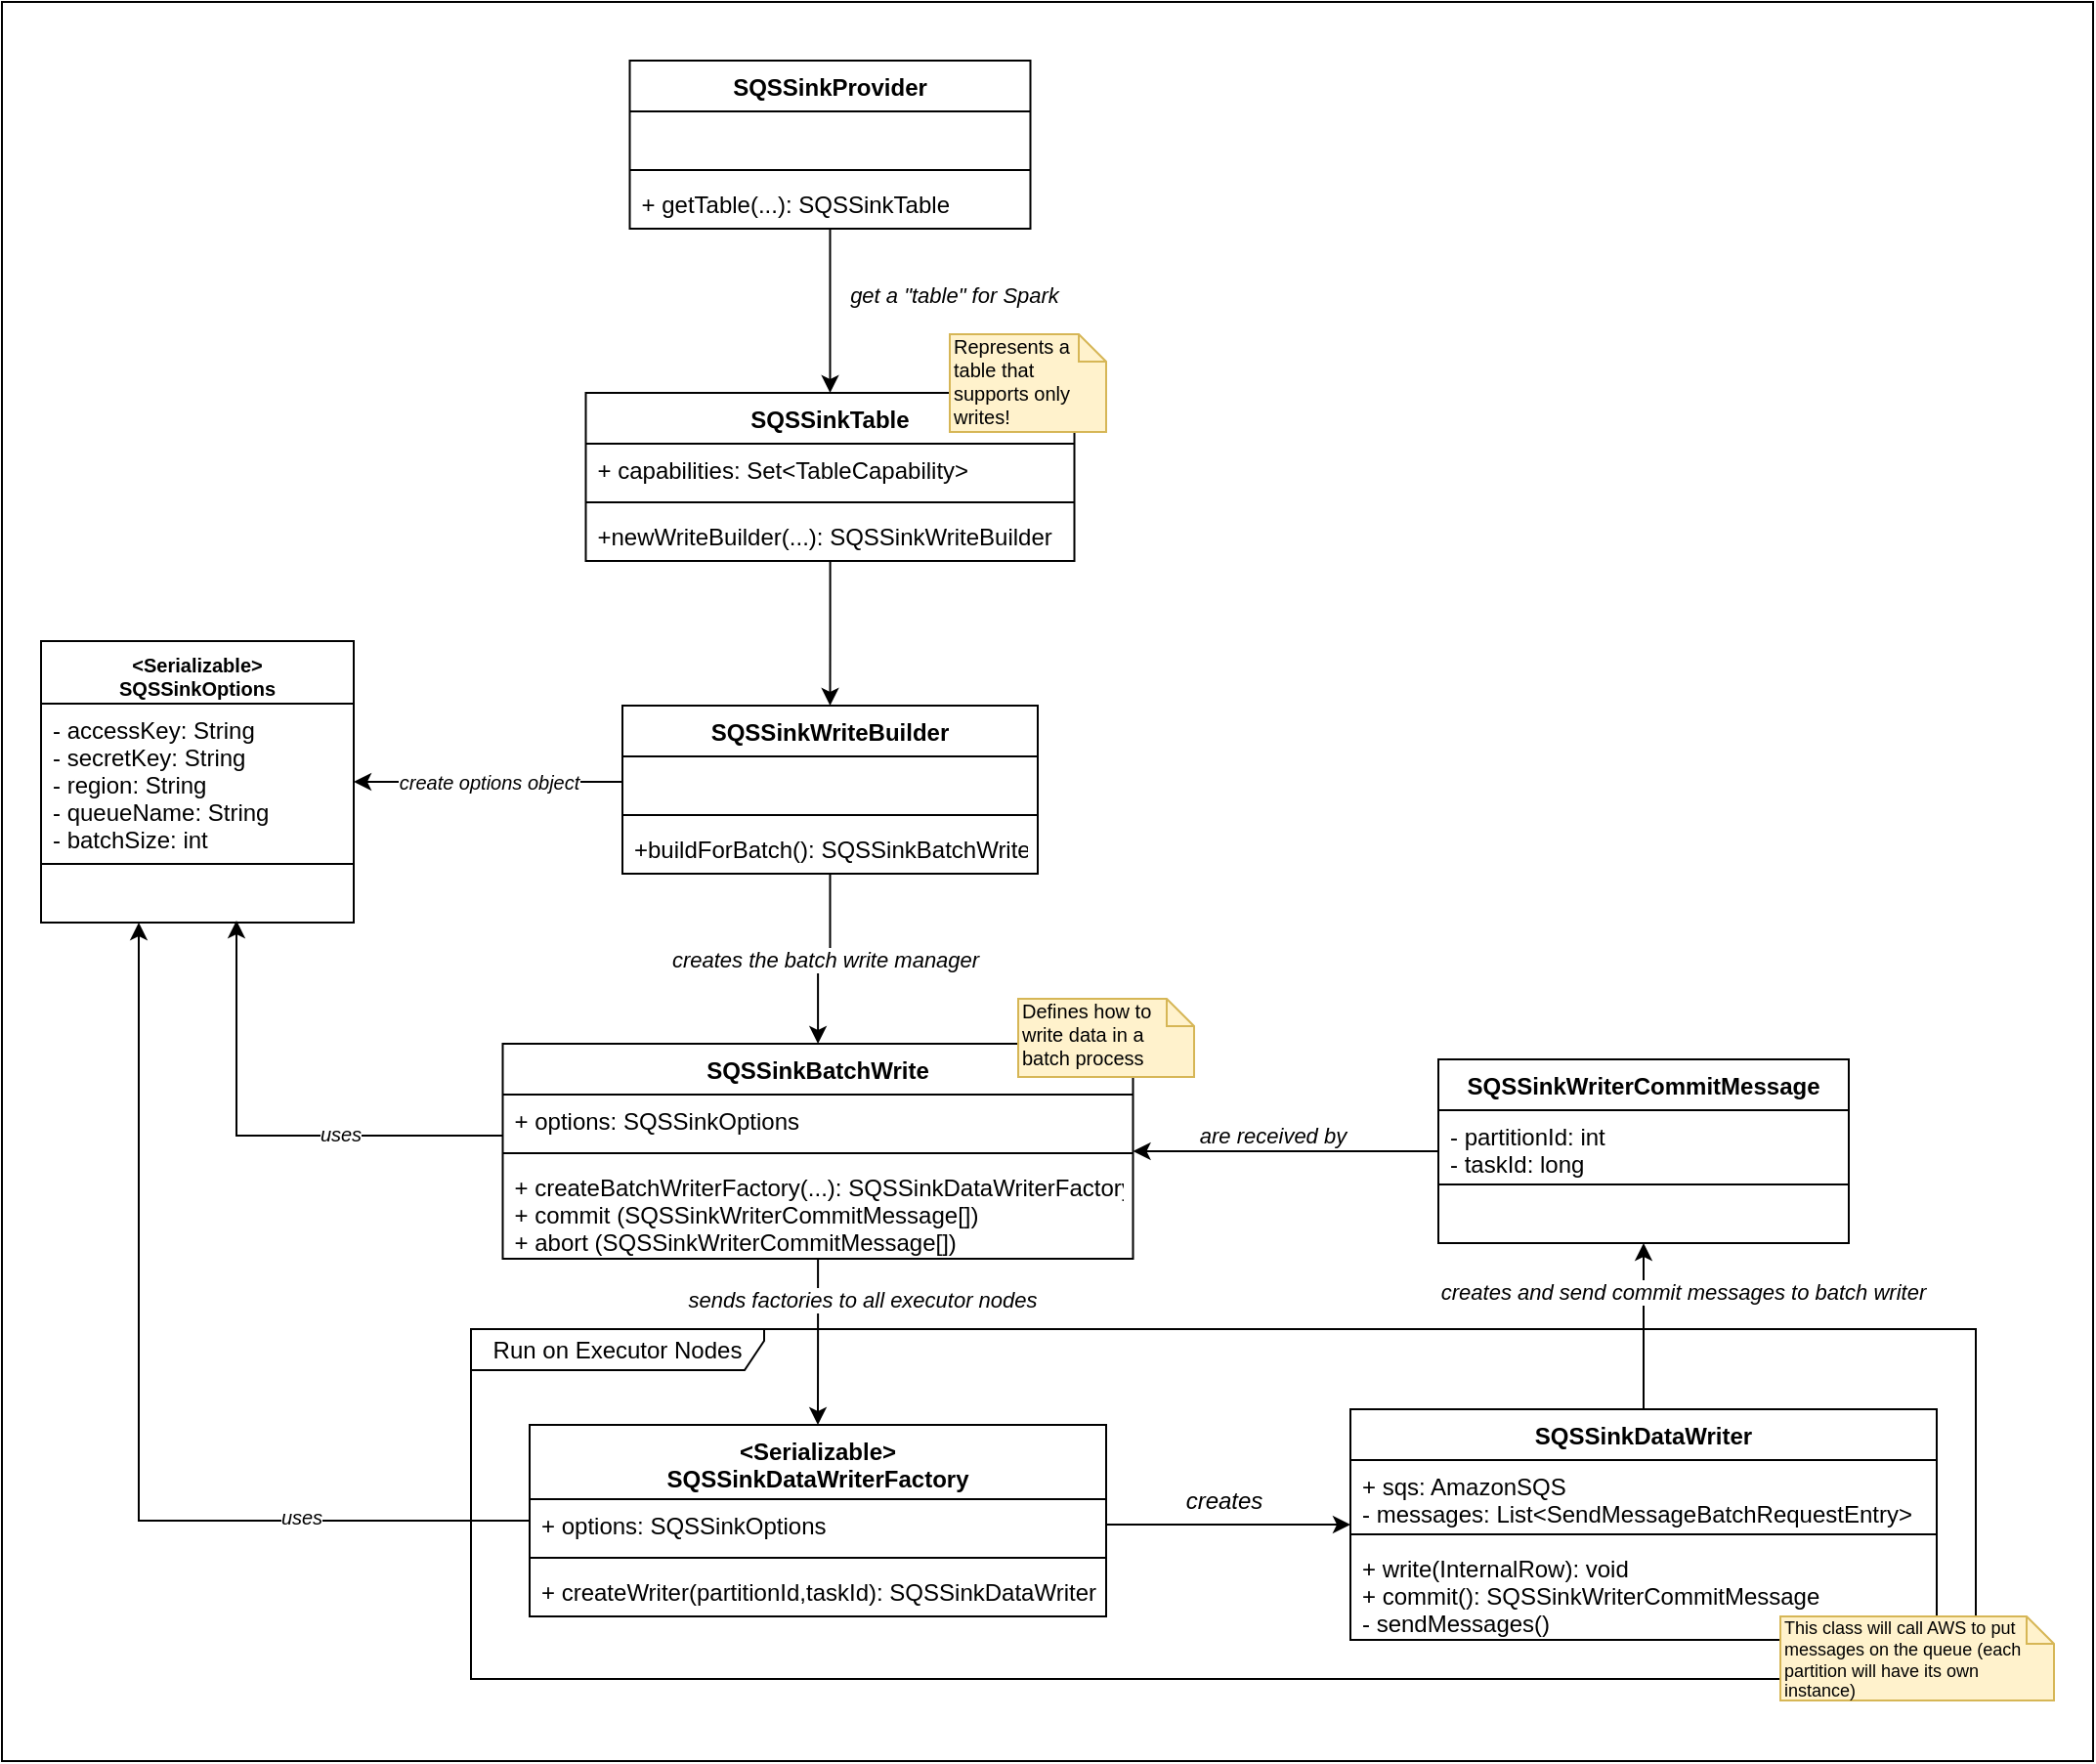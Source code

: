 <mxfile version="14.5.7" type="github">
  <diagram id="8d-3fIY-xKLBhlBK9Z72" name="Page-1">
    <mxGraphModel dx="1117" dy="2164" grid="1" gridSize="10" guides="1" tooltips="1" connect="1" arrows="1" fold="1" page="1" pageScale="1" pageWidth="850" pageHeight="1100" math="0" shadow="0">
      <root>
        <mxCell id="0" />
        <mxCell id="7ALV5jei1pQc-AYIu4Ic-1" value="Background" style="locked=1;" parent="0" />
        <mxCell id="7ALV5jei1pQc-AYIu4Ic-3" value="" style="rounded=0;whiteSpace=wrap;html=1;" vertex="1" parent="7ALV5jei1pQc-AYIu4Ic-1">
          <mxGeometry x="20" y="-120" width="1070" height="900" as="geometry" />
        </mxCell>
        <mxCell id="1" value="Elements" style="" parent="0" />
        <mxCell id="aUiP8YorQjEKPf9iPdD1-36" value="Run on Executor Nodes" style="shape=umlFrame;whiteSpace=wrap;html=1;width=150;height=21;" parent="1" vertex="1">
          <mxGeometry x="260" y="559" width="770" height="179" as="geometry" />
        </mxCell>
        <mxCell id="aUiP8YorQjEKPf9iPdD1-9" value="get a &quot;table&quot; for Spark" style="edgeStyle=orthogonalEdgeStyle;rounded=0;orthogonalLoop=1;jettySize=auto;html=1;entryX=0.5;entryY=0;entryDx=0;entryDy=0;fontStyle=2" parent="1" source="aUiP8YorQjEKPf9iPdD1-1" target="aUiP8YorQjEKPf9iPdD1-5" edge="1">
          <mxGeometry x="-0.191" y="63" relative="1" as="geometry">
            <mxPoint as="offset" />
          </mxGeometry>
        </mxCell>
        <mxCell id="aUiP8YorQjEKPf9iPdD1-14" style="edgeStyle=orthogonalEdgeStyle;rounded=0;orthogonalLoop=1;jettySize=auto;html=1;" parent="1" source="aUiP8YorQjEKPf9iPdD1-5" target="aUiP8YorQjEKPf9iPdD1-10" edge="1">
          <mxGeometry relative="1" as="geometry" />
        </mxCell>
        <mxCell id="aUiP8YorQjEKPf9iPdD1-19" value="creates the batch write manager" style="edgeStyle=orthogonalEdgeStyle;rounded=0;orthogonalLoop=1;jettySize=auto;html=1;fontStyle=2" parent="1" source="aUiP8YorQjEKPf9iPdD1-10" target="aUiP8YorQjEKPf9iPdD1-15" edge="1">
          <mxGeometry relative="1" as="geometry" />
        </mxCell>
        <mxCell id="aUiP8YorQjEKPf9iPdD1-24" value="sends factories to all executor nodes" style="edgeStyle=orthogonalEdgeStyle;rounded=0;orthogonalLoop=1;jettySize=auto;html=1;fontStyle=2" parent="1" source="aUiP8YorQjEKPf9iPdD1-15" target="aUiP8YorQjEKPf9iPdD1-20" edge="1">
          <mxGeometry x="0.001" y="31" relative="1" as="geometry">
            <mxPoint x="-9" y="-21" as="offset" />
          </mxGeometry>
        </mxCell>
        <mxCell id="aUiP8YorQjEKPf9iPdD1-29" style="edgeStyle=orthogonalEdgeStyle;rounded=0;orthogonalLoop=1;jettySize=auto;html=1;" parent="1" source="aUiP8YorQjEKPf9iPdD1-21" target="aUiP8YorQjEKPf9iPdD1-25" edge="1">
          <mxGeometry relative="1" as="geometry" />
        </mxCell>
        <mxCell id="aUiP8YorQjEKPf9iPdD1-39" value="creates" style="text;html=1;align=center;verticalAlign=middle;resizable=0;points=[];labelBackgroundColor=#ffffff;fontStyle=2" parent="aUiP8YorQjEKPf9iPdD1-29" vertex="1" connectable="0">
          <mxGeometry x="0.341" relative="1" as="geometry">
            <mxPoint x="-24.17" y="-12" as="offset" />
          </mxGeometry>
        </mxCell>
        <mxCell id="aUiP8YorQjEKPf9iPdD1-34" value="creates and send commit messages to batch writer" style="edgeStyle=orthogonalEdgeStyle;rounded=0;orthogonalLoop=1;jettySize=auto;html=1;fontStyle=2" parent="1" source="aUiP8YorQjEKPf9iPdD1-25" target="aUiP8YorQjEKPf9iPdD1-30" edge="1">
          <mxGeometry x="0.412" y="-20" relative="1" as="geometry">
            <mxPoint as="offset" />
          </mxGeometry>
        </mxCell>
        <mxCell id="aUiP8YorQjEKPf9iPdD1-35" value="are received by" style="edgeStyle=orthogonalEdgeStyle;rounded=0;orthogonalLoop=1;jettySize=auto;html=1;fontStyle=2" parent="1" source="aUiP8YorQjEKPf9iPdD1-30" target="aUiP8YorQjEKPf9iPdD1-15" edge="1">
          <mxGeometry x="0.088" y="-8" relative="1" as="geometry">
            <mxPoint as="offset" />
          </mxGeometry>
        </mxCell>
        <mxCell id="aUiP8YorQjEKPf9iPdD1-57" style="edgeStyle=orthogonalEdgeStyle;rounded=0;orthogonalLoop=1;jettySize=auto;html=1;fontSize=10;fontColor=none;" parent="1" source="aUiP8YorQjEKPf9iPdD1-20" target="aUiP8YorQjEKPf9iPdD1-53" edge="1">
          <mxGeometry relative="1" as="geometry">
            <Array as="points">
              <mxPoint x="90" y="657" />
            </Array>
          </mxGeometry>
        </mxCell>
        <mxCell id="aUiP8YorQjEKPf9iPdD1-58" value="uses" style="text;html=1;align=center;verticalAlign=middle;resizable=0;points=[];labelBackgroundColor=#ffffff;fontSize=10;fontColor=none;fontStyle=2" parent="aUiP8YorQjEKPf9iPdD1-57" vertex="1" connectable="0">
          <mxGeometry x="-0.535" y="-2" relative="1" as="geometry">
            <mxPoint as="offset" />
          </mxGeometry>
        </mxCell>
        <mxCell id="aUiP8YorQjEKPf9iPdD1-20" value="&lt;Serializable&gt;&#xa;SQSSinkDataWriterFactory" style="swimlane;fontStyle=1;align=center;verticalAlign=top;childLayout=stackLayout;horizontal=1;startSize=38;horizontalStack=0;resizeParent=1;resizeParentMax=0;resizeLast=0;collapsible=1;marginBottom=0;" parent="1" vertex="1">
          <mxGeometry x="290" y="608" width="295" height="98" as="geometry" />
        </mxCell>
        <mxCell id="aUiP8YorQjEKPf9iPdD1-21" value="+ options: SQSSinkOptions" style="text;strokeColor=none;fillColor=none;align=left;verticalAlign=top;spacingLeft=4;spacingRight=4;overflow=hidden;rotatable=0;points=[[0,0.5],[1,0.5]];portConstraint=eastwest;" parent="aUiP8YorQjEKPf9iPdD1-20" vertex="1">
          <mxGeometry y="38" width="295" height="26" as="geometry" />
        </mxCell>
        <mxCell id="aUiP8YorQjEKPf9iPdD1-22" value="" style="line;strokeWidth=1;fillColor=none;align=left;verticalAlign=middle;spacingTop=-1;spacingLeft=3;spacingRight=3;rotatable=0;labelPosition=right;points=[];portConstraint=eastwest;" parent="aUiP8YorQjEKPf9iPdD1-20" vertex="1">
          <mxGeometry y="64" width="295" height="8" as="geometry" />
        </mxCell>
        <mxCell id="aUiP8YorQjEKPf9iPdD1-23" value="+ createWriter(partitionId,taskId): SQSSinkDataWriter" style="text;strokeColor=none;fillColor=none;align=left;verticalAlign=top;spacingLeft=4;spacingRight=4;overflow=hidden;rotatable=0;points=[[0,0.5],[1,0.5]];portConstraint=eastwest;" parent="aUiP8YorQjEKPf9iPdD1-20" vertex="1">
          <mxGeometry y="72" width="295" height="26" as="geometry" />
        </mxCell>
        <mxCell id="aUiP8YorQjEKPf9iPdD1-25" value="SQSSinkDataWriter" style="swimlane;fontStyle=1;align=center;verticalAlign=top;childLayout=stackLayout;horizontal=1;startSize=26;horizontalStack=0;resizeParent=1;resizeParentMax=0;resizeLast=0;collapsible=1;marginBottom=0;" parent="1" vertex="1">
          <mxGeometry x="710" y="600" width="300" height="118" as="geometry" />
        </mxCell>
        <mxCell id="aUiP8YorQjEKPf9iPdD1-26" value="+ sqs: AmazonSQS&#xa;- messages: List&lt;SendMessageBatchRequestEntry&gt;" style="text;strokeColor=none;fillColor=none;align=left;verticalAlign=top;spacingLeft=4;spacingRight=4;overflow=hidden;rotatable=0;points=[[0,0.5],[1,0.5]];portConstraint=eastwest;" parent="aUiP8YorQjEKPf9iPdD1-25" vertex="1">
          <mxGeometry y="26" width="300" height="34" as="geometry" />
        </mxCell>
        <mxCell id="aUiP8YorQjEKPf9iPdD1-27" value="" style="line;strokeWidth=1;fillColor=none;align=left;verticalAlign=middle;spacingTop=-1;spacingLeft=3;spacingRight=3;rotatable=0;labelPosition=right;points=[];portConstraint=eastwest;" parent="aUiP8YorQjEKPf9iPdD1-25" vertex="1">
          <mxGeometry y="60" width="300" height="8" as="geometry" />
        </mxCell>
        <mxCell id="aUiP8YorQjEKPf9iPdD1-28" value="+ write(InternalRow): void&#xa;+ commit(): SQSSinkWriterCommitMessage&#xa;- sendMessages()" style="text;strokeColor=none;fillColor=none;align=left;verticalAlign=top;spacingLeft=4;spacingRight=4;overflow=hidden;rotatable=0;points=[[0,0.5],[1,0.5]];portConstraint=eastwest;" parent="aUiP8YorQjEKPf9iPdD1-25" vertex="1">
          <mxGeometry y="68" width="300" height="50" as="geometry" />
        </mxCell>
        <mxCell id="aUiP8YorQjEKPf9iPdD1-30" value="SQSSinkWriterCommitMessage" style="swimlane;fontStyle=1;align=center;verticalAlign=top;childLayout=stackLayout;horizontal=1;startSize=26;horizontalStack=0;resizeParent=1;resizeParentMax=0;resizeLast=0;collapsible=1;marginBottom=0;" parent="1" vertex="1">
          <mxGeometry x="755" y="421" width="210" height="94" as="geometry" />
        </mxCell>
        <mxCell id="aUiP8YorQjEKPf9iPdD1-31" value="- partitionId: int&#xa;- taskId: long" style="text;strokeColor=none;fillColor=none;align=left;verticalAlign=top;spacingLeft=4;spacingRight=4;overflow=hidden;rotatable=0;points=[[0,0.5],[1,0.5]];portConstraint=eastwest;" parent="aUiP8YorQjEKPf9iPdD1-30" vertex="1">
          <mxGeometry y="26" width="210" height="34" as="geometry" />
        </mxCell>
        <mxCell id="aUiP8YorQjEKPf9iPdD1-32" value="" style="line;strokeWidth=1;fillColor=none;align=left;verticalAlign=middle;spacingTop=-1;spacingLeft=3;spacingRight=3;rotatable=0;labelPosition=right;points=[];portConstraint=eastwest;" parent="aUiP8YorQjEKPf9iPdD1-30" vertex="1">
          <mxGeometry y="60" width="210" height="8" as="geometry" />
        </mxCell>
        <mxCell id="aUiP8YorQjEKPf9iPdD1-33" value="+" style="text;strokeColor=none;fillColor=none;align=left;verticalAlign=top;spacingLeft=4;spacingRight=4;overflow=hidden;rotatable=0;points=[[0,0.5],[1,0.5]];portConstraint=eastwest;noLabel=1;fontColor=none;" parent="aUiP8YorQjEKPf9iPdD1-30" vertex="1">
          <mxGeometry y="68" width="210" height="26" as="geometry" />
        </mxCell>
        <mxCell id="aUiP8YorQjEKPf9iPdD1-55" style="edgeStyle=orthogonalEdgeStyle;rounded=0;orthogonalLoop=1;jettySize=auto;html=1;entryX=0.625;entryY=0.962;entryDx=0;entryDy=0;entryPerimeter=0;fontSize=10;fontColor=none;" parent="1" source="aUiP8YorQjEKPf9iPdD1-15" target="aUiP8YorQjEKPf9iPdD1-53" edge="1">
          <mxGeometry relative="1" as="geometry">
            <Array as="points">
              <mxPoint x="140" y="460" />
            </Array>
          </mxGeometry>
        </mxCell>
        <mxCell id="aUiP8YorQjEKPf9iPdD1-56" value="uses" style="text;html=1;align=center;verticalAlign=middle;resizable=0;points=[];labelBackgroundColor=#ffffff;fontSize=10;fontColor=none;fontStyle=2" parent="aUiP8YorQjEKPf9iPdD1-55" vertex="1" connectable="0">
          <mxGeometry x="-0.317" y="2" relative="1" as="geometry">
            <mxPoint y="-3" as="offset" />
          </mxGeometry>
        </mxCell>
        <mxCell id="aUiP8YorQjEKPf9iPdD1-15" value="SQSSinkBatchWrite" style="swimlane;fontStyle=1;align=center;verticalAlign=top;childLayout=stackLayout;horizontal=1;startSize=26;horizontalStack=0;resizeParent=1;resizeParentMax=0;resizeLast=0;collapsible=1;marginBottom=0;" parent="1" vertex="1">
          <mxGeometry x="276.25" y="413" width="322.5" height="110" as="geometry" />
        </mxCell>
        <mxCell id="aUiP8YorQjEKPf9iPdD1-16" value="+ options: SQSSinkOptions" style="text;strokeColor=none;fillColor=none;align=left;verticalAlign=top;spacingLeft=4;spacingRight=4;overflow=hidden;rotatable=0;points=[[0,0.5],[1,0.5]];portConstraint=eastwest;" parent="aUiP8YorQjEKPf9iPdD1-15" vertex="1">
          <mxGeometry y="26" width="322.5" height="26" as="geometry" />
        </mxCell>
        <mxCell id="aUiP8YorQjEKPf9iPdD1-17" value="" style="line;strokeWidth=1;fillColor=none;align=left;verticalAlign=middle;spacingTop=-1;spacingLeft=3;spacingRight=3;rotatable=0;labelPosition=right;points=[];portConstraint=eastwest;" parent="aUiP8YorQjEKPf9iPdD1-15" vertex="1">
          <mxGeometry y="52" width="322.5" height="8" as="geometry" />
        </mxCell>
        <mxCell id="aUiP8YorQjEKPf9iPdD1-18" value="+ createBatchWriterFactory(...): SQSSinkDataWriterFactory&#xa;+ commit (SQSSinkWriterCommitMessage[])&#xa;+ abort (SQSSinkWriterCommitMessage[])" style="text;strokeColor=none;fillColor=none;align=left;verticalAlign=top;spacingLeft=4;spacingRight=4;overflow=hidden;rotatable=0;points=[[0,0.5],[1,0.5]];portConstraint=eastwest;" parent="aUiP8YorQjEKPf9iPdD1-15" vertex="1">
          <mxGeometry y="60" width="322.5" height="50" as="geometry" />
        </mxCell>
        <mxCell id="aUiP8YorQjEKPf9iPdD1-42" value="Defines how to write data in a batch process" style="shape=note;whiteSpace=wrap;html=1;size=14;verticalAlign=top;align=left;spacingTop=-6;fontSize=10;fillColor=#fff2cc;strokeColor=#d6b656;" parent="1" vertex="1">
          <mxGeometry x="540" y="390" width="90" height="40" as="geometry" />
        </mxCell>
        <mxCell id="aUiP8YorQjEKPf9iPdD1-43" value="This class will call AWS to put messages on the queue (each partition will have its own instance)" style="shape=note;whiteSpace=wrap;html=1;size=14;verticalAlign=top;align=left;spacingTop=-6;fontSize=9;fillColor=#fff2cc;strokeColor=#d6b656;" parent="1" vertex="1">
          <mxGeometry x="930" y="706" width="140" height="43" as="geometry" />
        </mxCell>
        <mxCell id="aUiP8YorQjEKPf9iPdD1-10" value="SQSSinkWriteBuilder" style="swimlane;fontStyle=1;align=center;verticalAlign=top;childLayout=stackLayout;horizontal=1;startSize=26;horizontalStack=0;resizeParent=1;resizeParentMax=0;resizeLast=0;collapsible=1;marginBottom=0;" parent="1" vertex="1">
          <mxGeometry x="337.5" y="240" width="212.5" height="86" as="geometry" />
        </mxCell>
        <mxCell id="aUiP8YorQjEKPf9iPdD1-11" value="+ field: type" style="text;strokeColor=none;fillColor=none;align=left;verticalAlign=top;spacingLeft=4;spacingRight=4;overflow=hidden;rotatable=0;points=[[0,0.5],[1,0.5]];portConstraint=eastwest;noLabel=1;fontColor=none;" parent="aUiP8YorQjEKPf9iPdD1-10" vertex="1">
          <mxGeometry y="26" width="212.5" height="26" as="geometry" />
        </mxCell>
        <mxCell id="aUiP8YorQjEKPf9iPdD1-12" value="" style="line;strokeWidth=1;fillColor=none;align=left;verticalAlign=middle;spacingTop=-1;spacingLeft=3;spacingRight=3;rotatable=0;labelPosition=right;points=[];portConstraint=eastwest;" parent="aUiP8YorQjEKPf9iPdD1-10" vertex="1">
          <mxGeometry y="52" width="212.5" height="8" as="geometry" />
        </mxCell>
        <mxCell id="aUiP8YorQjEKPf9iPdD1-13" value="+buildForBatch(): SQSSinkBatchWrite" style="text;strokeColor=none;fillColor=none;align=left;verticalAlign=top;spacingLeft=4;spacingRight=4;overflow=hidden;rotatable=0;points=[[0,0.5],[1,0.5]];portConstraint=eastwest;" parent="aUiP8YorQjEKPf9iPdD1-10" vertex="1">
          <mxGeometry y="60" width="212.5" height="26" as="geometry" />
        </mxCell>
        <mxCell id="aUiP8YorQjEKPf9iPdD1-54" value="create options object" style="edgeStyle=orthogonalEdgeStyle;rounded=0;orthogonalLoop=1;jettySize=auto;html=1;fontSize=10;fontColor=none;fontStyle=2" parent="1" source="aUiP8YorQjEKPf9iPdD1-11" target="aUiP8YorQjEKPf9iPdD1-50" edge="1">
          <mxGeometry relative="1" as="geometry" />
        </mxCell>
        <mxCell id="aUiP8YorQjEKPf9iPdD1-50" value="&lt;Serializable&gt;&#xa;SQSSinkOptions" style="swimlane;fontStyle=1;align=center;verticalAlign=top;childLayout=stackLayout;horizontal=1;startSize=32;horizontalStack=0;resizeParent=1;resizeParentMax=0;resizeLast=0;collapsible=1;marginBottom=0;fontSize=10;fontColor=none;" parent="1" vertex="1">
          <mxGeometry x="40" y="207" width="160" height="144" as="geometry" />
        </mxCell>
        <mxCell id="aUiP8YorQjEKPf9iPdD1-51" value="- accessKey: String&#xa;- secretKey: String&#xa;- region: String&#xa;- queueName: String&#xa;- batchSize: int" style="text;strokeColor=none;fillColor=none;align=left;verticalAlign=top;spacingLeft=4;spacingRight=4;overflow=hidden;rotatable=0;points=[[0,0.5],[1,0.5]];portConstraint=eastwest;" parent="aUiP8YorQjEKPf9iPdD1-50" vertex="1">
          <mxGeometry y="32" width="160" height="78" as="geometry" />
        </mxCell>
        <mxCell id="aUiP8YorQjEKPf9iPdD1-52" value="" style="line;strokeWidth=1;fillColor=none;align=left;verticalAlign=middle;spacingTop=-1;spacingLeft=3;spacingRight=3;rotatable=0;labelPosition=right;points=[];portConstraint=eastwest;" parent="aUiP8YorQjEKPf9iPdD1-50" vertex="1">
          <mxGeometry y="110" width="160" height="8" as="geometry" />
        </mxCell>
        <mxCell id="aUiP8YorQjEKPf9iPdD1-53" value="+ method(type): type" style="text;strokeColor=none;fillColor=none;align=left;verticalAlign=top;spacingLeft=4;spacingRight=4;overflow=hidden;rotatable=0;points=[[0,0.5],[1,0.5]];portConstraint=eastwest;noLabel=1;fontColor=none;" parent="aUiP8YorQjEKPf9iPdD1-50" vertex="1">
          <mxGeometry y="118" width="160" height="26" as="geometry" />
        </mxCell>
        <mxCell id="aUiP8YorQjEKPf9iPdD1-5" value="SQSSinkTable" style="swimlane;fontStyle=1;align=center;verticalAlign=top;childLayout=stackLayout;horizontal=1;startSize=26;horizontalStack=0;resizeParent=1;resizeParentMax=0;resizeLast=0;collapsible=1;marginBottom=0;" parent="1" vertex="1">
          <mxGeometry x="318.75" y="80" width="250" height="86" as="geometry" />
        </mxCell>
        <mxCell id="aUiP8YorQjEKPf9iPdD1-6" value="+ capabilities: Set&lt;TableCapability&gt;" style="text;strokeColor=none;fillColor=none;align=left;verticalAlign=top;spacingLeft=4;spacingRight=4;overflow=hidden;rotatable=0;points=[[0,0.5],[1,0.5]];portConstraint=eastwest;" parent="aUiP8YorQjEKPf9iPdD1-5" vertex="1">
          <mxGeometry y="26" width="250" height="26" as="geometry" />
        </mxCell>
        <mxCell id="aUiP8YorQjEKPf9iPdD1-7" value="" style="line;strokeWidth=1;fillColor=none;align=left;verticalAlign=middle;spacingTop=-1;spacingLeft=3;spacingRight=3;rotatable=0;labelPosition=right;points=[];portConstraint=eastwest;" parent="aUiP8YorQjEKPf9iPdD1-5" vertex="1">
          <mxGeometry y="52" width="250" height="8" as="geometry" />
        </mxCell>
        <mxCell id="aUiP8YorQjEKPf9iPdD1-8" value="+newWriteBuilder(...): SQSSinkWriteBuilder" style="text;strokeColor=none;fillColor=none;align=left;verticalAlign=top;spacingLeft=4;spacingRight=4;overflow=hidden;rotatable=0;points=[[0,0.5],[1,0.5]];portConstraint=eastwest;" parent="aUiP8YorQjEKPf9iPdD1-5" vertex="1">
          <mxGeometry y="60" width="250" height="26" as="geometry" />
        </mxCell>
        <mxCell id="aUiP8YorQjEKPf9iPdD1-1" value="SQSSinkProvider" style="swimlane;fontStyle=1;align=center;verticalAlign=top;childLayout=stackLayout;horizontal=1;startSize=26;horizontalStack=0;resizeParent=1;resizeParentMax=0;resizeLast=0;collapsible=1;marginBottom=0;" parent="1" vertex="1">
          <mxGeometry x="341.25" y="-90" width="205" height="86" as="geometry" />
        </mxCell>
        <mxCell id="aUiP8YorQjEKPf9iPdD1-2" value="+ capabilities: Set&lt;TableCapability&gt;" style="text;strokeColor=none;fillColor=none;align=left;verticalAlign=top;spacingLeft=4;spacingRight=4;overflow=hidden;rotatable=0;points=[[0,0.5],[1,0.5]];portConstraint=eastwest;fontColor=none;noLabel=1;" parent="aUiP8YorQjEKPf9iPdD1-1" vertex="1">
          <mxGeometry y="26" width="205" height="26" as="geometry" />
        </mxCell>
        <mxCell id="aUiP8YorQjEKPf9iPdD1-3" value="" style="line;strokeWidth=1;fillColor=none;align=left;verticalAlign=middle;spacingTop=-1;spacingLeft=3;spacingRight=3;rotatable=0;labelPosition=right;points=[];portConstraint=eastwest;" parent="aUiP8YorQjEKPf9iPdD1-1" vertex="1">
          <mxGeometry y="52" width="205" height="8" as="geometry" />
        </mxCell>
        <mxCell id="aUiP8YorQjEKPf9iPdD1-4" value="+ getTable(...): SQSSinkTable" style="text;strokeColor=none;fillColor=none;align=left;verticalAlign=top;spacingLeft=4;spacingRight=4;overflow=hidden;rotatable=0;points=[[0,0.5],[1,0.5]];portConstraint=eastwest;" parent="aUiP8YorQjEKPf9iPdD1-1" vertex="1">
          <mxGeometry y="60" width="205" height="26" as="geometry" />
        </mxCell>
        <mxCell id="aUiP8YorQjEKPf9iPdD1-40" value="Represents a table that supports only writes!" style="shape=note;whiteSpace=wrap;html=1;size=14;verticalAlign=top;align=left;spacingTop=-6;fontSize=10;fillColor=#fff2cc;strokeColor=#d6b656;" parent="1" vertex="1">
          <mxGeometry x="505" y="50" width="80" height="50" as="geometry" />
        </mxCell>
      </root>
    </mxGraphModel>
  </diagram>
</mxfile>
